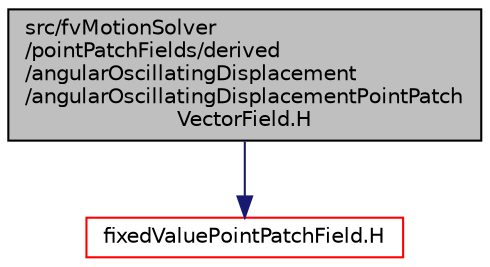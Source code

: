 digraph "src/fvMotionSolver/pointPatchFields/derived/angularOscillatingDisplacement/angularOscillatingDisplacementPointPatchVectorField.H"
{
  bgcolor="transparent";
  edge [fontname="Helvetica",fontsize="10",labelfontname="Helvetica",labelfontsize="10"];
  node [fontname="Helvetica",fontsize="10",shape=record];
  Node1 [label="src/fvMotionSolver\l/pointPatchFields/derived\l/angularOscillatingDisplacement\l/angularOscillatingDisplacementPointPatch\lVectorField.H",height=0.2,width=0.4,color="black", fillcolor="grey75", style="filled", fontcolor="black"];
  Node1 -> Node2 [color="midnightblue",fontsize="10",style="solid",fontname="Helvetica"];
  Node2 [label="fixedValuePointPatchField.H",height=0.2,width=0.4,color="red",URL="$a08388.html"];
}

